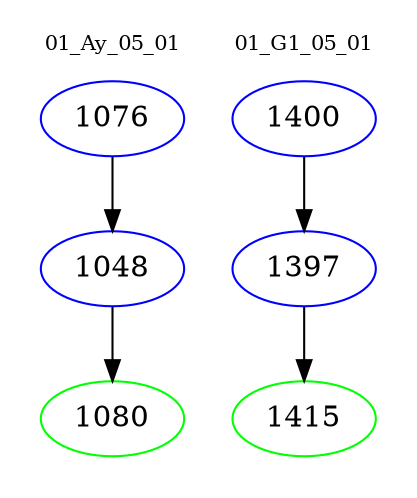 digraph{
subgraph cluster_0 {
color = white
label = "01_Ay_05_01";
fontsize=10;
T0_1076 [label="1076", color="blue"]
T0_1076 -> T0_1048 [color="black"]
T0_1048 [label="1048", color="blue"]
T0_1048 -> T0_1080 [color="black"]
T0_1080 [label="1080", color="green"]
}
subgraph cluster_1 {
color = white
label = "01_G1_05_01";
fontsize=10;
T1_1400 [label="1400", color="blue"]
T1_1400 -> T1_1397 [color="black"]
T1_1397 [label="1397", color="blue"]
T1_1397 -> T1_1415 [color="black"]
T1_1415 [label="1415", color="green"]
}
}
